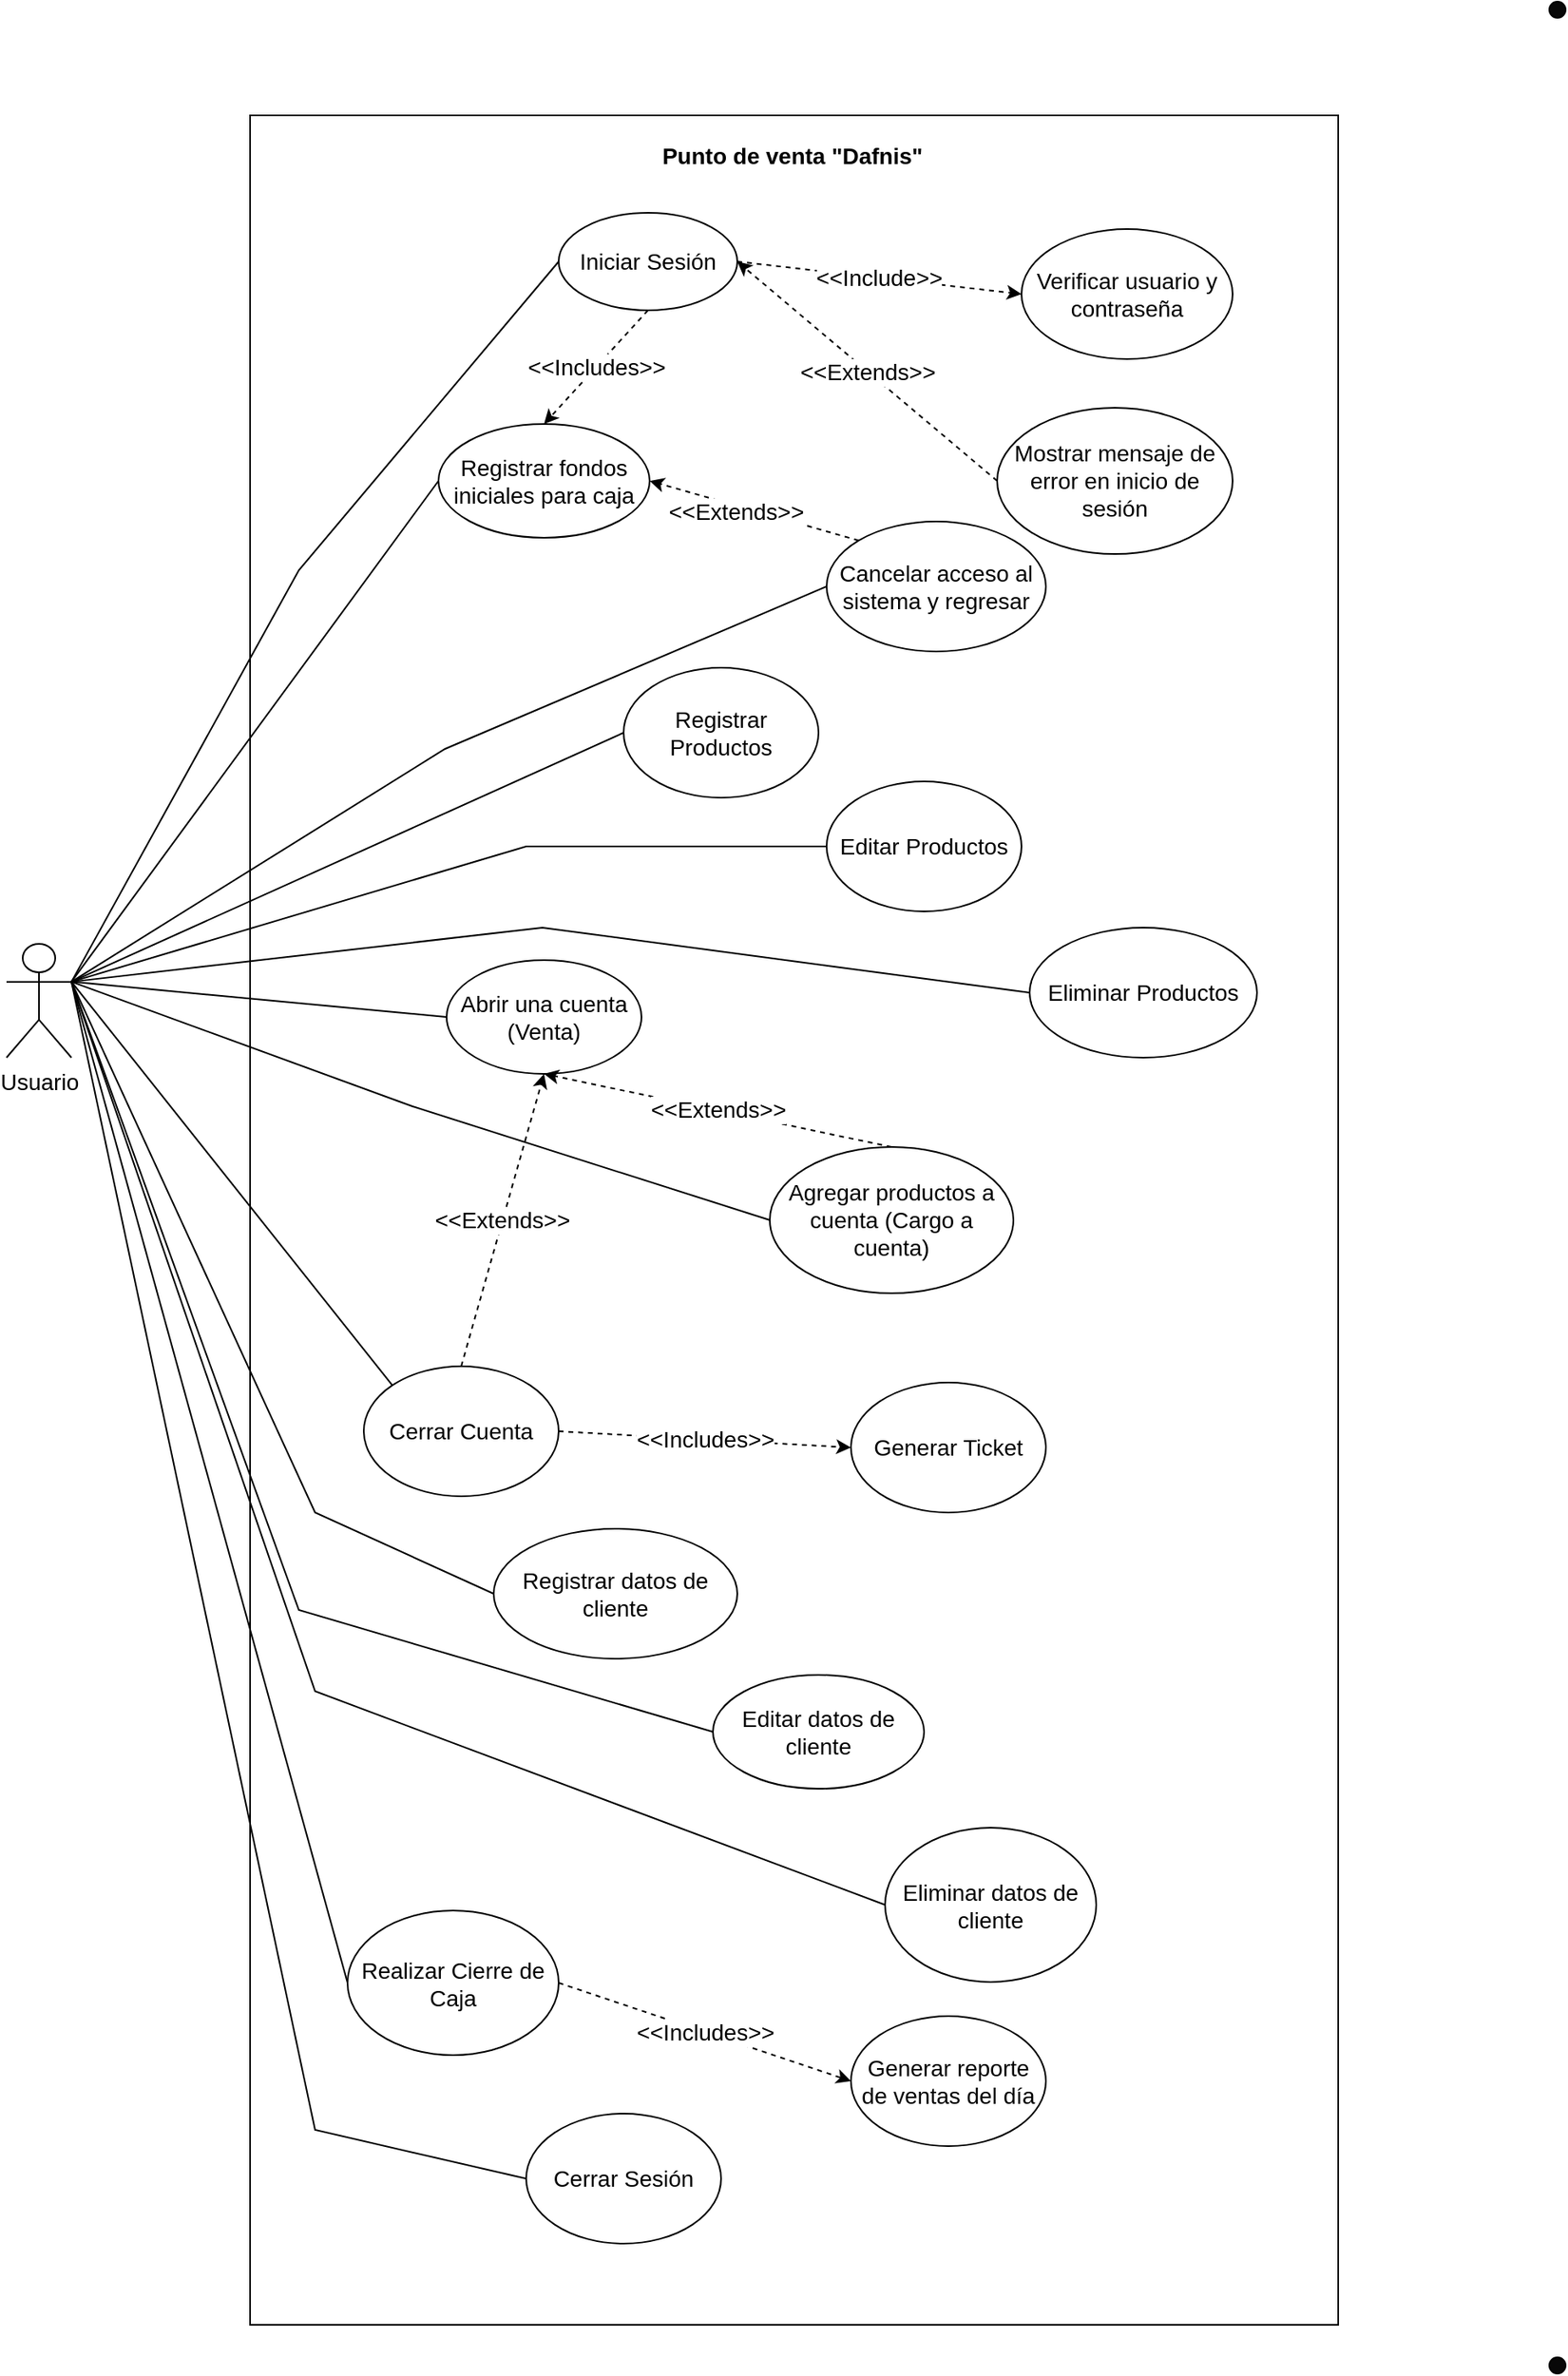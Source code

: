 <mxfile version="20.5.1" type="google"><diagram id="mwm8Kb0K2Ec5UqDF6TeV" name="Página-1"><mxGraphModel grid="1" page="1" gridSize="10" guides="1" tooltips="1" connect="1" arrows="1" fold="1" pageScale="1" pageWidth="827" pageHeight="1169" math="0" shadow="0"><root><mxCell id="0"/><mxCell id="1" parent="0"/><mxCell id="1kezypuCWP4eL790E69T-1" value="" style="rounded=0;whiteSpace=wrap;html=1;" vertex="1" parent="1"><mxGeometry x="80" y="20" width="670" height="1360" as="geometry"/></mxCell><mxCell id="1kezypuCWP4eL790E69T-2" value="&lt;b&gt;&lt;font style=&quot;font-size: 14px;&quot;&gt;Punto de venta &quot;Dafnis&quot;&lt;/font&gt;&lt;/b&gt;" style="text;html=1;strokeColor=none;fillColor=none;align=center;verticalAlign=middle;whiteSpace=wrap;rounded=0;" vertex="1" parent="1"><mxGeometry x="326" y="30" width="176" height="30" as="geometry"/></mxCell><mxCell id="1kezypuCWP4eL790E69T-3" value="Usuario" style="shape=umlActor;verticalLabelPosition=bottom;verticalAlign=top;html=1;outlineConnect=0;fontSize=14;" vertex="1" parent="1"><mxGeometry x="-70" y="530" width="40" height="70" as="geometry"/></mxCell><mxCell id="1kezypuCWP4eL790E69T-9" value="&amp;lt;&amp;lt;Include&amp;gt;&amp;gt;" style="rounded=0;orthogonalLoop=1;jettySize=auto;html=1;exitX=1;exitY=0.5;exitDx=0;exitDy=0;entryX=0;entryY=0.5;entryDx=0;entryDy=0;fontSize=14;dashed=1;" edge="1" parent="1" source="1kezypuCWP4eL790E69T-4" target="1kezypuCWP4eL790E69T-7"><mxGeometry relative="1" as="geometry"/></mxCell><mxCell id="1kezypuCWP4eL790E69T-23" value="&amp;lt;&amp;lt;Includes&amp;gt;&amp;gt;" style="edgeStyle=none;rounded=0;orthogonalLoop=1;jettySize=auto;html=1;exitX=0.5;exitY=1;exitDx=0;exitDy=0;entryX=0.5;entryY=0;entryDx=0;entryDy=0;dashed=1;fontSize=14;" edge="1" parent="1" source="1kezypuCWP4eL790E69T-4" target="1kezypuCWP4eL790E69T-5"><mxGeometry relative="1" as="geometry"/></mxCell><mxCell id="1kezypuCWP4eL790E69T-4" value="Iniciar Sesión" style="ellipse;whiteSpace=wrap;html=1;fontSize=14;" vertex="1" parent="1"><mxGeometry x="270" y="80" width="110" height="60" as="geometry"/></mxCell><mxCell id="1kezypuCWP4eL790E69T-5" value="Registrar fondos iniciales para caja" style="ellipse;whiteSpace=wrap;html=1;fontSize=14;" vertex="1" parent="1"><mxGeometry x="196" y="210" width="130" height="70" as="geometry"/></mxCell><mxCell id="1kezypuCWP4eL790E69T-6" value="Abrir una cuenta (Venta)" style="ellipse;whiteSpace=wrap;html=1;fontSize=14;" vertex="1" parent="1"><mxGeometry x="201" y="540" width="120" height="70" as="geometry"/></mxCell><mxCell id="1kezypuCWP4eL790E69T-7" value="Verificar usuario y contraseña" style="ellipse;whiteSpace=wrap;html=1;fontSize=14;" vertex="1" parent="1"><mxGeometry x="555" y="90" width="130" height="80" as="geometry"/></mxCell><mxCell id="1kezypuCWP4eL790E69T-13" value="&amp;lt;&amp;lt;Extends&amp;gt;&amp;gt;" style="edgeStyle=none;rounded=0;orthogonalLoop=1;jettySize=auto;html=1;exitX=0;exitY=0.5;exitDx=0;exitDy=0;entryX=1;entryY=0.5;entryDx=0;entryDy=0;dashed=1;fontSize=14;" edge="1" parent="1" source="1kezypuCWP4eL790E69T-8" target="1kezypuCWP4eL790E69T-4"><mxGeometry relative="1" as="geometry"/></mxCell><mxCell id="1kezypuCWP4eL790E69T-8" value="Mostrar mensaje de error en inicio de sesión" style="ellipse;whiteSpace=wrap;html=1;fontSize=14;" vertex="1" parent="1"><mxGeometry x="540" y="200" width="145" height="90" as="geometry"/></mxCell><mxCell id="1kezypuCWP4eL790E69T-21" style="edgeStyle=none;rounded=0;orthogonalLoop=1;jettySize=auto;html=1;exitX=0;exitY=0;exitDx=0;exitDy=0;entryX=1;entryY=0.5;entryDx=0;entryDy=0;fontSize=14;dashed=1;" edge="1" parent="1" source="1kezypuCWP4eL790E69T-14" target="1kezypuCWP4eL790E69T-5"><mxGeometry relative="1" as="geometry"/></mxCell><mxCell id="1kezypuCWP4eL790E69T-22" value="&amp;lt;&amp;lt;Extends&amp;gt;&amp;gt;" style="edgeLabel;html=1;align=center;verticalAlign=middle;resizable=0;points=[];fontSize=14;" connectable="0" vertex="1" parent="1kezypuCWP4eL790E69T-21"><mxGeometry x="0.165" y="2" relative="1" as="geometry"><mxPoint y="1" as="offset"/></mxGeometry></mxCell><mxCell id="1kezypuCWP4eL790E69T-14" value="Cancelar acceso al sistema y regresar" style="ellipse;whiteSpace=wrap;html=1;fontSize=14;" vertex="1" parent="1"><mxGeometry x="435" y="270" width="135" height="80" as="geometry"/></mxCell><mxCell id="1kezypuCWP4eL790E69T-18" value="" style="endArrow=none;html=1;rounded=0;fontSize=14;exitX=1;exitY=0.333;exitDx=0;exitDy=0;exitPerimeter=0;entryX=0;entryY=0.5;entryDx=0;entryDy=0;" edge="1" parent="1" source="1kezypuCWP4eL790E69T-3" target="1kezypuCWP4eL790E69T-4"><mxGeometry width="50" height="50" relative="1" as="geometry"><mxPoint x="360" y="340" as="sourcePoint"/><mxPoint x="410" y="290" as="targetPoint"/><Array as="points"><mxPoint x="110" y="300"/></Array></mxGeometry></mxCell><mxCell id="1kezypuCWP4eL790E69T-24" value="" style="endArrow=none;html=1;rounded=0;fontSize=14;exitX=1;exitY=0.333;exitDx=0;exitDy=0;exitPerimeter=0;entryX=0;entryY=0.5;entryDx=0;entryDy=0;" edge="1" parent="1" source="1kezypuCWP4eL790E69T-3" target="1kezypuCWP4eL790E69T-5"><mxGeometry width="50" height="50" relative="1" as="geometry"><mxPoint x="360" y="400" as="sourcePoint"/><mxPoint x="410" y="350" as="targetPoint"/></mxGeometry></mxCell><mxCell id="1kezypuCWP4eL790E69T-25" value="" style="endArrow=none;html=1;rounded=0;fontSize=14;exitX=1;exitY=0.333;exitDx=0;exitDy=0;exitPerimeter=0;entryX=0;entryY=0.5;entryDx=0;entryDy=0;" edge="1" parent="1" source="1kezypuCWP4eL790E69T-3" target="1kezypuCWP4eL790E69T-14"><mxGeometry width="50" height="50" relative="1" as="geometry"><mxPoint x="360" y="400" as="sourcePoint"/><mxPoint x="410" y="350" as="targetPoint"/><Array as="points"><mxPoint x="200" y="410"/></Array></mxGeometry></mxCell><mxCell id="1kezypuCWP4eL790E69T-26" style="edgeStyle=none;rounded=0;orthogonalLoop=1;jettySize=auto;html=1;exitX=1;exitY=0;exitDx=0;exitDy=0;dashed=1;fontSize=14;" edge="1" parent="1" source="1kezypuCWP4eL790E69T-14" target="1kezypuCWP4eL790E69T-14"><mxGeometry relative="1" as="geometry"/></mxCell><mxCell id="1kezypuCWP4eL790E69T-27" value="Registrar Productos" style="ellipse;whiteSpace=wrap;html=1;fontSize=14;" vertex="1" parent="1"><mxGeometry x="310" y="360" width="120" height="80" as="geometry"/></mxCell><mxCell id="1kezypuCWP4eL790E69T-39" value="&amp;lt;&amp;lt;Extends&amp;gt;&amp;gt;" style="edgeStyle=none;rounded=0;orthogonalLoop=1;jettySize=auto;html=1;exitX=0.5;exitY=0;exitDx=0;exitDy=0;entryX=0.5;entryY=1;entryDx=0;entryDy=0;fontSize=14;dashed=1;" edge="1" parent="1" source="1kezypuCWP4eL790E69T-28" target="1kezypuCWP4eL790E69T-6"><mxGeometry relative="1" as="geometry"/></mxCell><mxCell id="1kezypuCWP4eL790E69T-28" value="Agregar productos a cuenta (Cargo a cuenta)" style="ellipse;whiteSpace=wrap;html=1;fontSize=14;" vertex="1" parent="1"><mxGeometry x="400" y="655" width="150" height="90" as="geometry"/></mxCell><mxCell id="1kezypuCWP4eL790E69T-29" value="Generar Ticket" style="ellipse;whiteSpace=wrap;html=1;fontSize=14;" vertex="1" parent="1"><mxGeometry x="450" y="800" width="120" height="80" as="geometry"/></mxCell><mxCell id="1kezypuCWP4eL790E69T-40" value="&amp;lt;&amp;lt;Extends&amp;gt;&amp;gt;" style="edgeStyle=none;rounded=0;orthogonalLoop=1;jettySize=auto;html=1;exitX=0.5;exitY=0;exitDx=0;exitDy=0;entryX=0.5;entryY=1;entryDx=0;entryDy=0;dashed=1;fontSize=14;" edge="1" parent="1" source="1kezypuCWP4eL790E69T-30" target="1kezypuCWP4eL790E69T-6"><mxGeometry relative="1" as="geometry"/></mxCell><mxCell id="1kezypuCWP4eL790E69T-43" value="&amp;lt;&amp;lt;Includes&amp;gt;&amp;gt;" style="edgeStyle=none;rounded=0;orthogonalLoop=1;jettySize=auto;html=1;exitX=1;exitY=0.5;exitDx=0;exitDy=0;entryX=0;entryY=0.5;entryDx=0;entryDy=0;fontSize=14;dashed=1;" edge="1" parent="1" source="1kezypuCWP4eL790E69T-30" target="1kezypuCWP4eL790E69T-29"><mxGeometry relative="1" as="geometry"/></mxCell><mxCell id="1kezypuCWP4eL790E69T-30" value="Cerrar Cuenta" style="ellipse;whiteSpace=wrap;html=1;fontSize=14;" vertex="1" parent="1"><mxGeometry x="150" y="790" width="120" height="80" as="geometry"/></mxCell><mxCell id="1kezypuCWP4eL790E69T-33" value="Editar Productos" style="ellipse;whiteSpace=wrap;html=1;fontSize=14;" vertex="1" parent="1"><mxGeometry x="435" y="430" width="120" height="80" as="geometry"/></mxCell><mxCell id="1kezypuCWP4eL790E69T-34" value="Eliminar Productos" style="ellipse;whiteSpace=wrap;html=1;fontSize=14;" vertex="1" parent="1"><mxGeometry x="560" y="520" width="140" height="80" as="geometry"/></mxCell><mxCell id="1kezypuCWP4eL790E69T-35" value="" style="endArrow=none;html=1;rounded=0;fontSize=14;exitX=1;exitY=0.333;exitDx=0;exitDy=0;exitPerimeter=0;entryX=0;entryY=0.5;entryDx=0;entryDy=0;" edge="1" parent="1" source="1kezypuCWP4eL790E69T-3" target="1kezypuCWP4eL790E69T-27"><mxGeometry width="50" height="50" relative="1" as="geometry"><mxPoint x="360" y="480" as="sourcePoint"/><mxPoint x="410" y="430" as="targetPoint"/></mxGeometry></mxCell><mxCell id="1kezypuCWP4eL790E69T-36" value="" style="endArrow=none;html=1;rounded=0;fontSize=14;exitX=1;exitY=0.333;exitDx=0;exitDy=0;exitPerimeter=0;entryX=0;entryY=0.5;entryDx=0;entryDy=0;" edge="1" parent="1" source="1kezypuCWP4eL790E69T-3" target="1kezypuCWP4eL790E69T-33"><mxGeometry width="50" height="50" relative="1" as="geometry"><mxPoint x="360" y="480" as="sourcePoint"/><mxPoint x="410" y="430" as="targetPoint"/><Array as="points"><mxPoint x="250" y="470"/></Array></mxGeometry></mxCell><mxCell id="1kezypuCWP4eL790E69T-37" value="" style="endArrow=none;html=1;rounded=0;fontSize=14;exitX=1;exitY=0.333;exitDx=0;exitDy=0;exitPerimeter=0;entryX=0;entryY=0.5;entryDx=0;entryDy=0;" edge="1" parent="1" source="1kezypuCWP4eL790E69T-3" target="1kezypuCWP4eL790E69T-34"><mxGeometry width="50" height="50" relative="1" as="geometry"><mxPoint x="30" y="490" as="sourcePoint"/><mxPoint x="80" y="440" as="targetPoint"/><Array as="points"><mxPoint x="260" y="520"/></Array></mxGeometry></mxCell><mxCell id="1kezypuCWP4eL790E69T-38" value="" style="endArrow=none;html=1;rounded=0;fontSize=14;exitX=1;exitY=0.333;exitDx=0;exitDy=0;exitPerimeter=0;entryX=0;entryY=0.5;entryDx=0;entryDy=0;" edge="1" parent="1" source="1kezypuCWP4eL790E69T-3" target="1kezypuCWP4eL790E69T-6"><mxGeometry width="50" height="50" relative="1" as="geometry"><mxPoint x="60" y="570" as="sourcePoint"/><mxPoint x="110" y="520" as="targetPoint"/></mxGeometry></mxCell><mxCell id="1kezypuCWP4eL790E69T-41" value="" style="endArrow=none;html=1;rounded=0;fontSize=14;exitX=1;exitY=0.333;exitDx=0;exitDy=0;exitPerimeter=0;entryX=0;entryY=0.5;entryDx=0;entryDy=0;" edge="1" parent="1" source="1kezypuCWP4eL790E69T-3" target="1kezypuCWP4eL790E69T-28"><mxGeometry width="50" height="50" relative="1" as="geometry"><mxPoint x="30" y="480" as="sourcePoint"/><mxPoint x="80" y="430" as="targetPoint"/><Array as="points"><mxPoint x="180" y="630"/></Array></mxGeometry></mxCell><mxCell id="1kezypuCWP4eL790E69T-42" value="" style="endArrow=none;html=1;rounded=0;fontSize=14;entryX=1;entryY=0.333;entryDx=0;entryDy=0;entryPerimeter=0;exitX=0;exitY=0;exitDx=0;exitDy=0;" edge="1" parent="1" source="1kezypuCWP4eL790E69T-30" target="1kezypuCWP4eL790E69T-3"><mxGeometry width="50" height="50" relative="1" as="geometry"><mxPoint x="410" y="690" as="sourcePoint"/><mxPoint x="460" y="640" as="targetPoint"/></mxGeometry></mxCell><mxCell id="1kezypuCWP4eL790E69T-44" value="Registrar datos de cliente" style="ellipse;whiteSpace=wrap;html=1;fontSize=14;" vertex="1" parent="1"><mxGeometry x="230" y="890" width="150" height="80" as="geometry"/></mxCell><mxCell id="1kezypuCWP4eL790E69T-45" value="Editar datos de cliente" style="ellipse;whiteSpace=wrap;html=1;fontSize=14;" vertex="1" parent="1"><mxGeometry x="365" y="980" width="130" height="70" as="geometry"/></mxCell><mxCell id="1kezypuCWP4eL790E69T-46" value="Eliminar datos de cliente" style="ellipse;whiteSpace=wrap;html=1;fontSize=14;" vertex="1" parent="1"><mxGeometry x="471" y="1074" width="130" height="95" as="geometry"/></mxCell><mxCell id="1kezypuCWP4eL790E69T-53" value="&amp;lt;&amp;lt;Includes&amp;gt;&amp;gt;" style="edgeStyle=none;rounded=0;orthogonalLoop=1;jettySize=auto;html=1;exitX=1;exitY=0.5;exitDx=0;exitDy=0;entryX=0;entryY=0.5;entryDx=0;entryDy=0;dashed=1;fontSize=14;" edge="1" parent="1" source="1kezypuCWP4eL790E69T-47" target="1kezypuCWP4eL790E69T-48"><mxGeometry relative="1" as="geometry"/></mxCell><mxCell id="1kezypuCWP4eL790E69T-47" value="Realizar Cierre de Caja" style="ellipse;whiteSpace=wrap;html=1;fontSize=14;" vertex="1" parent="1"><mxGeometry x="140" y="1125" width="130" height="89" as="geometry"/></mxCell><mxCell id="1kezypuCWP4eL790E69T-48" value="Generar reporte de ventas del día" style="ellipse;whiteSpace=wrap;html=1;fontSize=14;" vertex="1" parent="1"><mxGeometry x="450" y="1190" width="120" height="80" as="geometry"/></mxCell><mxCell id="1kezypuCWP4eL790E69T-49" value="Cerrar Sesión" style="ellipse;whiteSpace=wrap;html=1;fontSize=14;" vertex="1" parent="1"><mxGeometry x="250" y="1250" width="120" height="80" as="geometry"/></mxCell><mxCell id="1kezypuCWP4eL790E69T-50" value="" style="endArrow=none;html=1;rounded=0;fontSize=14;entryX=1;entryY=0.333;entryDx=0;entryDy=0;entryPerimeter=0;exitX=0;exitY=0.5;exitDx=0;exitDy=0;" edge="1" parent="1" source="1kezypuCWP4eL790E69T-44" target="1kezypuCWP4eL790E69T-3"><mxGeometry width="50" height="50" relative="1" as="geometry"><mxPoint x="310" y="920" as="sourcePoint"/><mxPoint x="360" y="870" as="targetPoint"/><Array as="points"><mxPoint x="120" y="880"/></Array></mxGeometry></mxCell><mxCell id="1kezypuCWP4eL790E69T-51" value="" style="endArrow=none;html=1;rounded=0;fontSize=14;entryX=1;entryY=0.333;entryDx=0;entryDy=0;entryPerimeter=0;exitX=0;exitY=0.5;exitDx=0;exitDy=0;" edge="1" parent="1" source="1kezypuCWP4eL790E69T-45" target="1kezypuCWP4eL790E69T-3"><mxGeometry width="50" height="50" relative="1" as="geometry"><mxPoint x="310" y="980" as="sourcePoint"/><mxPoint x="360" y="930" as="targetPoint"/><Array as="points"><mxPoint x="110" y="940"/></Array></mxGeometry></mxCell><mxCell id="1kezypuCWP4eL790E69T-52" value="" style="endArrow=none;html=1;rounded=0;fontSize=14;entryX=1;entryY=0.333;entryDx=0;entryDy=0;entryPerimeter=0;exitX=0;exitY=0.5;exitDx=0;exitDy=0;" edge="1" parent="1" source="1kezypuCWP4eL790E69T-46" target="1kezypuCWP4eL790E69T-3"><mxGeometry width="50" height="50" relative="1" as="geometry"><mxPoint y="900" as="sourcePoint"/><mxPoint x="50" y="850" as="targetPoint"/><Array as="points"><mxPoint x="120" y="990"/></Array></mxGeometry></mxCell><mxCell id="1kezypuCWP4eL790E69T-54" value="" style="endArrow=none;html=1;rounded=0;fontSize=14;entryX=1;entryY=0.333;entryDx=0;entryDy=0;entryPerimeter=0;exitX=0;exitY=0.5;exitDx=0;exitDy=0;" edge="1" parent="1" source="1kezypuCWP4eL790E69T-47" target="1kezypuCWP4eL790E69T-3"><mxGeometry width="50" height="50" relative="1" as="geometry"><mxPoint x="-80" y="860" as="sourcePoint"/><mxPoint x="-30" y="810" as="targetPoint"/></mxGeometry></mxCell><mxCell id="1kezypuCWP4eL790E69T-55" value="" style="endArrow=none;html=1;rounded=0;fontSize=14;entryX=1;entryY=0.333;entryDx=0;entryDy=0;entryPerimeter=0;exitX=0;exitY=0.5;exitDx=0;exitDy=0;" edge="1" parent="1" source="1kezypuCWP4eL790E69T-49" target="1kezypuCWP4eL790E69T-3"><mxGeometry width="50" height="50" relative="1" as="geometry"><mxPoint y="1160" as="sourcePoint"/><mxPoint x="170" y="1030" as="targetPoint"/><Array as="points"><mxPoint x="120" y="1260"/></Array></mxGeometry></mxCell><mxCell id="1kezypuCWP4eL790E69T-56" value="" style="ellipse;whiteSpace=wrap;html=1;fontSize=14;fillColor=#080808;" vertex="1" parent="1"><mxGeometry x="880" y="-50" width="10" height="10" as="geometry"/></mxCell><mxCell id="1kezypuCWP4eL790E69T-57" value="" style="ellipse;whiteSpace=wrap;html=1;fontSize=14;fillColor=#080808;" vertex="1" parent="1"><mxGeometry x="880" y="1400" width="10" height="10" as="geometry"/></mxCell></root></mxGraphModel></diagram></mxfile>